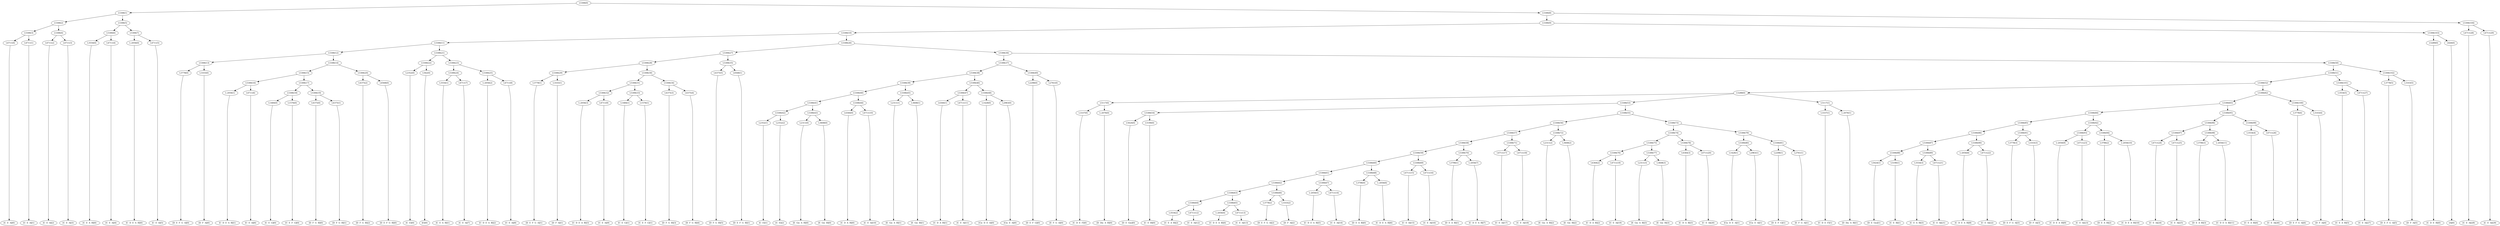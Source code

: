 digraph sample{
"L4711(0)"->"[C  E  A](0)"
"L4711(1)"->"[C  E  A](1)"
"L5306(3)"->"L4711(0)"
"L5306(3)"->"L4711(1)"
"L4711(2)"->"[C  E  A](2)"
"L4711(3)"->"[C  E  A](3)"
"L5306(4)"->"L4711(2)"
"L5306(4)"->"L4711(3)"
"L5306(2)"->"L5306(3)"
"L5306(2)"->"L5306(4)"
"L3554(0)"->"[C  E  A  B](0)"
"L4711(4)"->"[C  E  A](4)"
"L5306(6)"->"L3554(0)"
"L5306(6)"->"L4711(4)"
"L-2056(0)"->"[C  D  E  A  B](0)"
"L4711(5)"->"[C  E  A](5)"
"L5306(7)"->"L-2056(0)"
"L5306(7)"->"L4711(5)"
"L5306(5)"->"L5306(6)"
"L5306(5)"->"L5306(7)"
"L5306(1)"->"L5306(2)"
"L5306(1)"->"L5306(5)"
"L3778(0)"->"[D  E  F  G  A](0)"
"L3103(0)"->"[D  F  A](0)"
"L5306(13)"->"L3778(0)"
"L5306(13)"->"L3103(0)"
"L-2056(1)"->"[C  D  E  A  B](1)"
"L4711(6)"->"[C  E  A](6)"
"L5306(16)"->"L-2056(1)"
"L5306(16)"->"L4711(6)"
"L1484(0)"->"[C  E  G](0)"
"L1576(0)"->"[C  E  F  G](0)"
"L5306(18)"->"L1484(0)"
"L5306(18)"->"L1576(0)"
"L4375(0)"->"[D  F  G  B](0)"
"L4375(1)"->"[D  F  G  B](1)"
"L5306(19)"->"L4375(0)"
"L5306(19)"->"L4375(1)"
"L5306(17)"->"L5306(18)"
"L5306(17)"->"L5306(19)"
"L5306(15)"->"L5306(16)"
"L5306(15)"->"L5306(17)"
"L4375(2)"->"[D  F  G  B](2)"
"L4568(0)"->"[D  E  F  G  B](0)"
"L5306(20)"->"L4375(2)"
"L5306(20)"->"L4568(0)"
"L5306(14)"->"L5306(15)"
"L5306(14)"->"L5306(20)"
"L5306(12)"->"L5306(13)"
"L5306(12)"->"L5306(14)"
"L2352(0)"->"[C  E](0)"
"L562(0)"->"[E](0)"
"L5306(22)"->"L2352(0)"
"L5306(22)"->"L562(0)"
"L3554(1)"->"[C  E  A  B](1)"
"L4711(7)"->"[C  E  A](7)"
"L5306(24)"->"L3554(1)"
"L5306(24)"->"L4711(7)"
"L-2056(2)"->"[C  D  E  A  B](2)"
"L4711(8)"->"[C  E  A](8)"
"L5306(25)"->"L-2056(2)"
"L5306(25)"->"L4711(8)"
"L5306(23)"->"L5306(24)"
"L5306(23)"->"L5306(25)"
"L5306(21)"->"L5306(22)"
"L5306(21)"->"L5306(23)"
"L5306(11)"->"L5306(12)"
"L5306(11)"->"L5306(21)"
"L3778(1)"->"[D  E  F  G  A](1)"
"L3103(1)"->"[D  F  A](1)"
"L5306(29)"->"L3778(1)"
"L5306(29)"->"L3103(1)"
"L-2056(3)"->"[C  D  E  A  B](3)"
"L4711(9)"->"[C  E  A](9)"
"L5306(32)"->"L-2056(3)"
"L5306(32)"->"L4711(9)"
"L1484(1)"->"[C  E  G](1)"
"L1576(1)"->"[C  E  F  G](1)"
"L5306(33)"->"L1484(1)"
"L5306(33)"->"L1576(1)"
"L5306(31)"->"L5306(32)"
"L5306(31)"->"L5306(33)"
"L4375(3)"->"[D  F  G  B](3)"
"L4375(4)"->"[D  F  G  B](4)"
"L5306(34)"->"L4375(3)"
"L5306(34)"->"L4375(4)"
"L5306(30)"->"L5306(31)"
"L5306(30)"->"L5306(34)"
"L5306(28)"->"L5306(29)"
"L5306(28)"->"L5306(30)"
"L4375(5)"->"[D  F  G  B](5)"
"L4568(1)"->"[D  E  F  G  B](1)"
"L5306(35)"->"L4375(5)"
"L5306(35)"->"L4568(1)"
"L5306(27)"->"L5306(28)"
"L5306(27)"->"L5306(35)"
"L2352(1)"->"[C  E](1)"
"L2352(2)"->"[C  E](2)"
"L5306(42)"->"L2352(1)"
"L5306(42)"->"L2352(2)"
"L2311(0)"->"[E  Gis  A  B](0)"
"L3608(0)"->"[E  Gis  B](0)"
"L5306(43)"->"L2311(0)"
"L5306(43)"->"L3608(0)"
"L5306(41)"->"L5306(42)"
"L5306(41)"->"L5306(43)"
"L4364(0)"->"[C  D  A  B](0)"
"L4711(10)"->"[C  E  A](10)"
"L5306(44)"->"L4364(0)"
"L5306(44)"->"L4711(10)"
"L5306(40)"->"L5306(41)"
"L5306(40)"->"L5306(44)"
"L2311(1)"->"[E  Gis  A  B](1)"
"L3608(1)"->"[E  Gis  B](1)"
"L5306(45)"->"L2311(1)"
"L5306(45)"->"L3608(1)"
"L5306(39)"->"L5306(40)"
"L5306(39)"->"L5306(45)"
"L4364(1)"->"[C  D  A  B](1)"
"L4711(11)"->"[C  E  A](11)"
"L5306(47)"->"L4364(1)"
"L5306(47)"->"L4711(11)"
"L1428(0)"->"[Cis  D  E  A](0)"
"L2983(0)"->"[Cis  E  A](0)"
"L5306(48)"->"L1428(0)"
"L5306(48)"->"L2983(0)"
"L5306(46)"->"L5306(47)"
"L5306(46)"->"L5306(48)"
"L5306(38)"->"L5306(39)"
"L5306(38)"->"L5306(46)"
"L2298(0)"->"[D  E  F  G](0)"
"L2761(0)"->"[E  F  G  A](0)"
"L5306(49)"->"L2298(0)"
"L5306(49)"->"L2761(0)"
"L5306(37)"->"L5306(38)"
"L5306(37)"->"L5306(49)"
"L3337(0)"->"[C  D  E  F](0)"
"L-2076(0)"->"[D  Dis  A  B](0)"
"L5117(0)"->"L3337(0)"
"L5117(0)"->"L-2076(0)"
"L5024(0)"->"[D  E  Gis](0)"
"L5190(0)"->"[C  E  B](0)"
"L5306(54)"->"L5024(0)"
"L5306(54)"->"L5190(0)"
"L3554(2)"->"[C  E  A  B](2)"
"L4711(12)"->"[C  E  A](12)"
"L5306(64)"->"L3554(2)"
"L5306(64)"->"L4711(12)"
"L-2056(4)"->"[C  D  E  A  B](4)"
"L4711(13)"->"[C  E  A](13)"
"L5306(65)"->"L-2056(4)"
"L5306(65)"->"L4711(13)"
"L5306(63)"->"L5306(64)"
"L5306(63)"->"L5306(65)"
"L3778(2)"->"[D  E  F  G  A](2)"
"L3103(2)"->"[D  F  A](2)"
"L5306(66)"->"L3778(2)"
"L5306(66)"->"L3103(2)"
"L5306(62)"->"L5306(63)"
"L5306(62)"->"L5306(66)"
"L-2056(5)"->"[C  D  E  A  B](5)"
"L4711(14)"->"[C  E  A](14)"
"L5306(67)"->"L-2056(5)"
"L5306(67)"->"L4711(14)"
"L5306(61)"->"L5306(62)"
"L5306(61)"->"L5306(67)"
"L3796(0)"->"[D  E  A  B](0)"
"L-2056(6)"->"[C  D  E  A  B](6)"
"L5306(68)"->"L3796(0)"
"L5306(68)"->"L-2056(6)"
"L5306(60)"->"L5306(61)"
"L5306(60)"->"L5306(68)"
"L4711(15)"->"[C  E  A](15)"
"L4711(16)"->"[C  E  A](16)"
"L5306(69)"->"L4711(15)"
"L5306(69)"->"L4711(16)"
"L5306(59)"->"L5306(60)"
"L5306(59)"->"L5306(69)"
"L3796(1)"->"[D  E  A  B](1)"
"L-2056(7)"->"[C  D  E  A  B](7)"
"L5306(70)"->"L3796(1)"
"L5306(70)"->"L-2056(7)"
"L5306(58)"->"L5306(59)"
"L5306(58)"->"L5306(70)"
"L4711(17)"->"[C  E  A](17)"
"L4711(18)"->"[C  E  A](18)"
"L5306(71)"->"L4711(17)"
"L5306(71)"->"L4711(18)"
"L5306(57)"->"L5306(58)"
"L5306(57)"->"L5306(71)"
"L2311(2)"->"[E  Gis  A  B](2)"
"L3608(2)"->"[E  Gis  B](2)"
"L5306(72)"->"L2311(2)"
"L5306(72)"->"L3608(2)"
"L5306(56)"->"L5306(57)"
"L5306(56)"->"L5306(72)"
"L4364(2)"->"[C  D  A  B](2)"
"L4711(19)"->"[C  E  A](19)"
"L5306(76)"->"L4364(2)"
"L5306(76)"->"L4711(19)"
"L2311(3)"->"[E  Gis  A  B](3)"
"L3608(3)"->"[E  Gis  B](3)"
"L5306(77)"->"L2311(3)"
"L5306(77)"->"L3608(3)"
"L5306(75)"->"L5306(76)"
"L5306(75)"->"L5306(77)"
"L4364(3)"->"[C  D  A  B](3)"
"L4711(20)"->"[C  E  A](20)"
"L5306(78)"->"L4364(3)"
"L5306(78)"->"L4711(20)"
"L5306(74)"->"L5306(75)"
"L5306(74)"->"L5306(78)"
"L1428(1)"->"[Cis  D  E  A](1)"
"L2983(1)"->"[Cis  E  A](1)"
"L5306(80)"->"L1428(1)"
"L5306(80)"->"L2983(1)"
"L2298(1)"->"[D  E  F  G](1)"
"L2761(1)"->"[E  F  G  A](1)"
"L5306(81)"->"L2298(1)"
"L5306(81)"->"L2761(1)"
"L5306(79)"->"L5306(80)"
"L5306(79)"->"L5306(81)"
"L5306(73)"->"L5306(74)"
"L5306(73)"->"L5306(79)"
"L5306(55)"->"L5306(56)"
"L5306(55)"->"L5306(73)"
"L5306(53)"->"L5306(54)"
"L5306(53)"->"L5306(55)"
"L3337(1)"->"[C  D  E  F](1)"
"L-2076(1)"->"[D  Dis  A  B](1)"
"L5117(1)"->"L3337(1)"
"L5117(1)"->"L-2076(1)"
"L5288(0)"->"L5117(0)"
"L5288(0)"->"L5306(53)"
"L5288(0)"->"L5117(1)"
"L5024(1)"->"[D  E  Gis](1)"
"L5190(1)"->"[C  E  B](1)"
"L5306(88)"->"L5024(1)"
"L5306(88)"->"L5190(1)"
"L3554(3)"->"[C  E  A  B](3)"
"L4711(21)"->"[C  E  A](21)"
"L5306(89)"->"L3554(3)"
"L5306(89)"->"L4711(21)"
"L5306(87)"->"L5306(88)"
"L5306(87)"->"L5306(89)"
"L-2056(8)"->"[C  D  E  A  B](8)"
"L4711(22)"->"[C  E  A](22)"
"L5306(90)"->"L-2056(8)"
"L5306(90)"->"L4711(22)"
"L5306(86)"->"L5306(87)"
"L5306(86)"->"L5306(90)"
"L3778(3)"->"[D  E  F  G  A](3)"
"L3103(3)"->"[D  F  A](3)"
"L5306(91)"->"L3778(3)"
"L5306(91)"->"L3103(3)"
"L5306(85)"->"L5306(86)"
"L5306(85)"->"L5306(91)"
"L-2056(9)"->"[C  D  E  A  B](9)"
"L4711(23)"->"[C  E  A](23)"
"L5306(93)"->"L-2056(9)"
"L5306(93)"->"L4711(23)"
"L3796(2)"->"[D  E  A  B](2)"
"L-2056(10)"->"[C  D  E  A  B](10)"
"L5306(94)"->"L3796(2)"
"L5306(94)"->"L-2056(10)"
"L5306(92)"->"L5306(93)"
"L5306(92)"->"L5306(94)"
"L5306(84)"->"L5306(85)"
"L5306(84)"->"L5306(92)"
"L4711(24)"->"[C  E  A](24)"
"L4711(25)"->"[C  E  A](25)"
"L5306(97)"->"L4711(24)"
"L5306(97)"->"L4711(25)"
"L3796(3)"->"[D  E  A  B](3)"
"L-2056(11)"->"[C  D  E  A  B](11)"
"L5306(98)"->"L3796(3)"
"L5306(98)"->"L-2056(11)"
"L5306(96)"->"L5306(97)"
"L5306(96)"->"L5306(98)"
"L3554(4)"->"[C  E  A  B](4)"
"L4711(26)"->"[C  E  A](26)"
"L5306(99)"->"L3554(4)"
"L5306(99)"->"L4711(26)"
"L5306(95)"->"L5306(96)"
"L5306(95)"->"L5306(99)"
"L5306(83)"->"L5306(84)"
"L5306(83)"->"L5306(95)"
"L3778(4)"->"[D  E  F  G  A](4)"
"L3103(4)"->"[D  F  A](4)"
"L5306(100)"->"L3778(4)"
"L5306(100)"->"L3103(4)"
"L5306(82)"->"L5306(83)"
"L5306(82)"->"L5306(100)"
"L5306(52)"->"L5288(0)"
"L5306(52)"->"L5306(82)"
"L3554(5)"->"[C  E  A  B](5)"
"L4711(27)"->"[C  E  A](27)"
"L5306(101)"->"L3554(5)"
"L5306(101)"->"L4711(27)"
"L5306(51)"->"L5306(52)"
"L5306(51)"->"L5306(101)"
"L3778(5)"->"[D  E  F  G  A](5)"
"L3103(5)"->"[D  F  A](5)"
"L5306(102)"->"L3778(5)"
"L5306(102)"->"L3103(5)"
"L5306(50)"->"L5306(51)"
"L5306(50)"->"L5306(102)"
"L5306(36)"->"L5306(37)"
"L5306(36)"->"L5306(50)"
"L5306(26)"->"L5306(27)"
"L5306(26)"->"L5306(36)"
"L5306(10)"->"L5306(11)"
"L5306(10)"->"L5306(26)"
"L5289(0)"->"[C  D  E  B](0)"
"L826(0)"->"[A](0)"
"L5306(103)"->"L5289(0)"
"L5306(103)"->"L826(0)"
"L5306(9)"->"L5306(10)"
"L5306(9)"->"L5306(103)"
"L4711(28)"->"[C  E  A](28)"
"L4711(29)"->"[C  E  A](29)"
"L5306(104)"->"L4711(28)"
"L5306(104)"->"L4711(29)"
"L5306(8)"->"L5306(9)"
"L5306(8)"->"L5306(104)"
"L5306(0)"->"L5306(1)"
"L5306(0)"->"L5306(8)"
{rank = min; "L5306(0)"}
{rank = same; "L5306(1)"; "L5306(8)";}
{rank = same; "L5306(2)"; "L5306(5)"; "L5306(9)"; "L5306(104)";}
{rank = same; "L5306(3)"; "L5306(4)"; "L5306(6)"; "L5306(7)"; "L5306(10)"; "L5306(103)"; "L4711(28)"; "L4711(29)";}
{rank = same; "L4711(0)"; "L4711(1)"; "L4711(2)"; "L4711(3)"; "L3554(0)"; "L4711(4)"; "L-2056(0)"; "L4711(5)"; "L5306(11)"; "L5306(26)"; "L5289(0)"; "L826(0)";}
{rank = same; "L5306(12)"; "L5306(21)"; "L5306(27)"; "L5306(36)";}
{rank = same; "L5306(13)"; "L5306(14)"; "L5306(22)"; "L5306(23)"; "L5306(28)"; "L5306(35)"; "L5306(37)"; "L5306(50)";}
{rank = same; "L3778(0)"; "L3103(0)"; "L5306(15)"; "L5306(20)"; "L2352(0)"; "L562(0)"; "L5306(24)"; "L5306(25)"; "L5306(29)"; "L5306(30)"; "L4375(5)"; "L4568(1)"; "L5306(38)"; "L5306(49)"; "L5306(51)"; "L5306(102)";}
{rank = same; "L5306(16)"; "L5306(17)"; "L4375(2)"; "L4568(0)"; "L3554(1)"; "L4711(7)"; "L-2056(2)"; "L4711(8)"; "L3778(1)"; "L3103(1)"; "L5306(31)"; "L5306(34)"; "L5306(39)"; "L5306(46)"; "L2298(0)"; "L2761(0)"; "L5306(52)"; "L5306(101)"; "L3778(5)"; "L3103(5)";}
{rank = same; "L-2056(1)"; "L4711(6)"; "L5306(18)"; "L5306(19)"; "L5306(32)"; "L5306(33)"; "L4375(3)"; "L4375(4)"; "L5306(40)"; "L5306(45)"; "L5306(47)"; "L5306(48)"; "L5288(0)"; "L5306(82)"; "L3554(5)"; "L4711(27)";}
{rank = same; "L1484(0)"; "L1576(0)"; "L4375(0)"; "L4375(1)"; "L-2056(3)"; "L4711(9)"; "L1484(1)"; "L1576(1)"; "L5306(41)"; "L5306(44)"; "L2311(1)"; "L3608(1)"; "L4364(1)"; "L4711(11)"; "L1428(0)"; "L2983(0)"; "L5117(0)"; "L5306(53)"; "L5117(1)"; "L5306(83)"; "L5306(100)";}
{rank = same; "L5306(42)"; "L5306(43)"; "L4364(0)"; "L4711(10)"; "L3337(0)"; "L-2076(0)"; "L5306(54)"; "L5306(55)"; "L3337(1)"; "L-2076(1)"; "L5306(84)"; "L5306(95)"; "L3778(4)"; "L3103(4)";}
{rank = same; "L2352(1)"; "L2352(2)"; "L2311(0)"; "L3608(0)"; "L5024(0)"; "L5190(0)"; "L5306(56)"; "L5306(73)"; "L5306(85)"; "L5306(92)"; "L5306(96)"; "L5306(99)";}
{rank = same; "L5306(57)"; "L5306(72)"; "L5306(74)"; "L5306(79)"; "L5306(86)"; "L5306(91)"; "L5306(93)"; "L5306(94)"; "L5306(97)"; "L5306(98)"; "L3554(4)"; "L4711(26)";}
{rank = same; "L5306(58)"; "L5306(71)"; "L2311(2)"; "L3608(2)"; "L5306(75)"; "L5306(78)"; "L5306(80)"; "L5306(81)"; "L5306(87)"; "L5306(90)"; "L3778(3)"; "L3103(3)"; "L-2056(9)"; "L4711(23)"; "L3796(2)"; "L-2056(10)"; "L4711(24)"; "L4711(25)"; "L3796(3)"; "L-2056(11)";}
{rank = same; "L5306(59)"; "L5306(70)"; "L4711(17)"; "L4711(18)"; "L5306(76)"; "L5306(77)"; "L4364(3)"; "L4711(20)"; "L1428(1)"; "L2983(1)"; "L2298(1)"; "L2761(1)"; "L5306(88)"; "L5306(89)"; "L-2056(8)"; "L4711(22)";}
{rank = same; "L5306(60)"; "L5306(69)"; "L3796(1)"; "L-2056(7)"; "L4364(2)"; "L4711(19)"; "L2311(3)"; "L3608(3)"; "L5024(1)"; "L5190(1)"; "L3554(3)"; "L4711(21)";}
{rank = same; "L5306(61)"; "L5306(68)"; "L4711(15)"; "L4711(16)";}
{rank = same; "L5306(62)"; "L5306(67)"; "L3796(0)"; "L-2056(6)";}
{rank = same; "L5306(63)"; "L5306(66)"; "L-2056(5)"; "L4711(14)";}
{rank = same; "L5306(64)"; "L5306(65)"; "L3778(2)"; "L3103(2)";}
{rank = same; "L3554(2)"; "L4711(12)"; "L-2056(4)"; "L4711(13)";}
{rank = max; "[A](0)"; "[C  D  A  B](0)"; "[C  D  A  B](1)"; "[C  D  A  B](2)"; "[C  D  A  B](3)"; "[C  D  E  A  B](0)"; "[C  D  E  A  B](1)"; "[C  D  E  A  B](10)"; "[C  D  E  A  B](11)"; "[C  D  E  A  B](2)"; "[C  D  E  A  B](3)"; "[C  D  E  A  B](4)"; "[C  D  E  A  B](5)"; "[C  D  E  A  B](6)"; "[C  D  E  A  B](7)"; "[C  D  E  A  B](8)"; "[C  D  E  A  B](9)"; "[C  D  E  B](0)"; "[C  D  E  F](0)"; "[C  D  E  F](1)"; "[C  E  A  B](0)"; "[C  E  A  B](1)"; "[C  E  A  B](2)"; "[C  E  A  B](3)"; "[C  E  A  B](4)"; "[C  E  A  B](5)"; "[C  E  A](0)"; "[C  E  A](1)"; "[C  E  A](10)"; "[C  E  A](11)"; "[C  E  A](12)"; "[C  E  A](13)"; "[C  E  A](14)"; "[C  E  A](15)"; "[C  E  A](16)"; "[C  E  A](17)"; "[C  E  A](18)"; "[C  E  A](19)"; "[C  E  A](2)"; "[C  E  A](20)"; "[C  E  A](21)"; "[C  E  A](22)"; "[C  E  A](23)"; "[C  E  A](24)"; "[C  E  A](25)"; "[C  E  A](26)"; "[C  E  A](27)"; "[C  E  A](28)"; "[C  E  A](29)"; "[C  E  A](3)"; "[C  E  A](4)"; "[C  E  A](5)"; "[C  E  A](6)"; "[C  E  A](7)"; "[C  E  A](8)"; "[C  E  A](9)"; "[C  E  B](0)"; "[C  E  B](1)"; "[C  E  F  G](0)"; "[C  E  F  G](1)"; "[C  E  G](0)"; "[C  E  G](1)"; "[C  E](0)"; "[C  E](1)"; "[C  E](2)"; "[Cis  D  E  A](0)"; "[Cis  D  E  A](1)"; "[Cis  E  A](0)"; "[Cis  E  A](1)"; "[D  Dis  A  B](0)"; "[D  Dis  A  B](1)"; "[D  E  A  B](0)"; "[D  E  A  B](1)"; "[D  E  A  B](2)"; "[D  E  A  B](3)"; "[D  E  F  G  A](0)"; "[D  E  F  G  A](1)"; "[D  E  F  G  A](2)"; "[D  E  F  G  A](3)"; "[D  E  F  G  A](4)"; "[D  E  F  G  A](5)"; "[D  E  F  G  B](0)"; "[D  E  F  G  B](1)"; "[D  E  F  G](0)"; "[D  E  F  G](1)"; "[D  E  Gis](0)"; "[D  E  Gis](1)"; "[D  F  A](0)"; "[D  F  A](1)"; "[D  F  A](2)"; "[D  F  A](3)"; "[D  F  A](4)"; "[D  F  A](5)"; "[D  F  G  B](0)"; "[D  F  G  B](1)"; "[D  F  G  B](2)"; "[D  F  G  B](3)"; "[D  F  G  B](4)"; "[D  F  G  B](5)"; "[E  F  G  A](0)"; "[E  F  G  A](1)"; "[E  Gis  A  B](0)"; "[E  Gis  A  B](1)"; "[E  Gis  A  B](2)"; "[E  Gis  A  B](3)"; "[E  Gis  B](0)"; "[E  Gis  B](1)"; "[E  Gis  B](2)"; "[E  Gis  B](3)"; "[E](0)";}
}